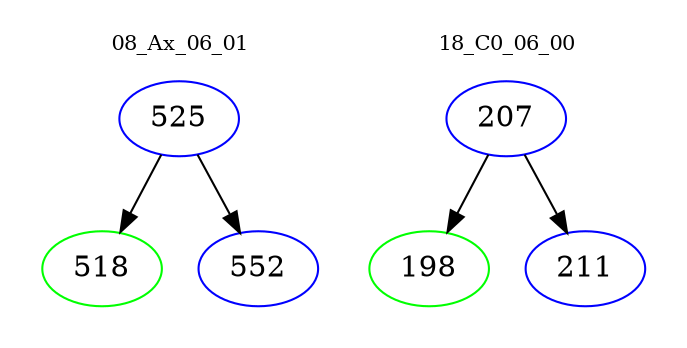 digraph{
subgraph cluster_0 {
color = white
label = "08_Ax_06_01";
fontsize=10;
T0_525 [label="525", color="blue"]
T0_525 -> T0_518 [color="black"]
T0_518 [label="518", color="green"]
T0_525 -> T0_552 [color="black"]
T0_552 [label="552", color="blue"]
}
subgraph cluster_1 {
color = white
label = "18_C0_06_00";
fontsize=10;
T1_207 [label="207", color="blue"]
T1_207 -> T1_198 [color="black"]
T1_198 [label="198", color="green"]
T1_207 -> T1_211 [color="black"]
T1_211 [label="211", color="blue"]
}
}
